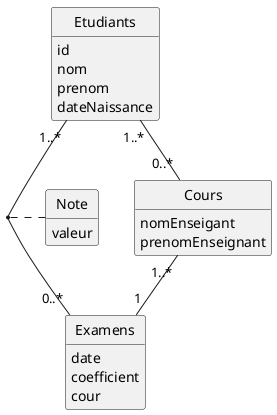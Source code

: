 @startuml

hide circle
hide empty methods
hide empty attributes

class Etudiants {
  id
  nom
  prenom
  dateNaissance
  }

class Cours {
  nomEnseigant
  prenomEnseignant
  }

class Examens {
  date
  coefficient
  cour
  }

class Note {
  valeur
  }

Etudiants "1..*" -- "0..*" Cours
Cours "1..*" -- "1" Examens
Etudiants "1..*" -- "0..*" Examens
(Etudiants, Examens) . Note


@enduml
